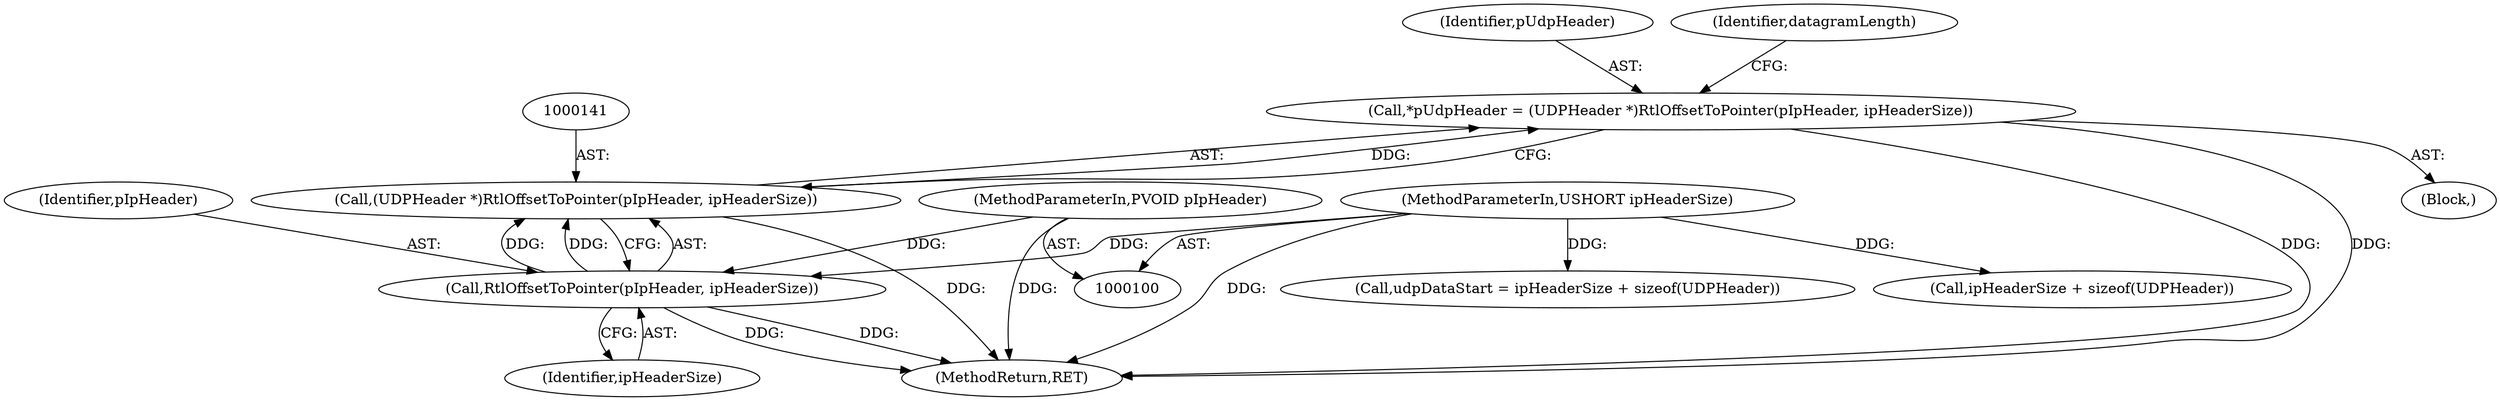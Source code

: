 digraph "0_kvm-guest-drivers-windows_fbfa4d1083ea84c5429992ca3e996d7d4fbc8238_2@pointer" {
"1000138" [label="(Call,*pUdpHeader = (UDPHeader *)RtlOffsetToPointer(pIpHeader, ipHeaderSize))"];
"1000140" [label="(Call,(UDPHeader *)RtlOffsetToPointer(pIpHeader, ipHeaderSize))"];
"1000142" [label="(Call,RtlOffsetToPointer(pIpHeader, ipHeaderSize))"];
"1000102" [label="(MethodParameterIn,PVOID pIpHeader)"];
"1000104" [label="(MethodParameterIn,USHORT ipHeaderSize)"];
"1000139" [label="(Identifier,pUdpHeader)"];
"1000166" [label="(MethodReturn,RET)"];
"1000104" [label="(MethodParameterIn,USHORT ipHeaderSize)"];
"1000111" [label="(Call,udpDataStart = ipHeaderSize + sizeof(UDPHeader))"];
"1000140" [label="(Call,(UDPHeader *)RtlOffsetToPointer(pIpHeader, ipHeaderSize))"];
"1000113" [label="(Call,ipHeaderSize + sizeof(UDPHeader))"];
"1000142" [label="(Call,RtlOffsetToPointer(pIpHeader, ipHeaderSize))"];
"1000102" [label="(MethodParameterIn,PVOID pIpHeader)"];
"1000136" [label="(Block,)"];
"1000138" [label="(Call,*pUdpHeader = (UDPHeader *)RtlOffsetToPointer(pIpHeader, ipHeaderSize))"];
"1000147" [label="(Identifier,datagramLength)"];
"1000143" [label="(Identifier,pIpHeader)"];
"1000144" [label="(Identifier,ipHeaderSize)"];
"1000138" -> "1000136"  [label="AST: "];
"1000138" -> "1000140"  [label="CFG: "];
"1000139" -> "1000138"  [label="AST: "];
"1000140" -> "1000138"  [label="AST: "];
"1000147" -> "1000138"  [label="CFG: "];
"1000138" -> "1000166"  [label="DDG: "];
"1000138" -> "1000166"  [label="DDG: "];
"1000140" -> "1000138"  [label="DDG: "];
"1000140" -> "1000142"  [label="CFG: "];
"1000141" -> "1000140"  [label="AST: "];
"1000142" -> "1000140"  [label="AST: "];
"1000140" -> "1000166"  [label="DDG: "];
"1000142" -> "1000140"  [label="DDG: "];
"1000142" -> "1000140"  [label="DDG: "];
"1000142" -> "1000144"  [label="CFG: "];
"1000143" -> "1000142"  [label="AST: "];
"1000144" -> "1000142"  [label="AST: "];
"1000142" -> "1000166"  [label="DDG: "];
"1000142" -> "1000166"  [label="DDG: "];
"1000102" -> "1000142"  [label="DDG: "];
"1000104" -> "1000142"  [label="DDG: "];
"1000102" -> "1000100"  [label="AST: "];
"1000102" -> "1000166"  [label="DDG: "];
"1000104" -> "1000100"  [label="AST: "];
"1000104" -> "1000166"  [label="DDG: "];
"1000104" -> "1000111"  [label="DDG: "];
"1000104" -> "1000113"  [label="DDG: "];
}
